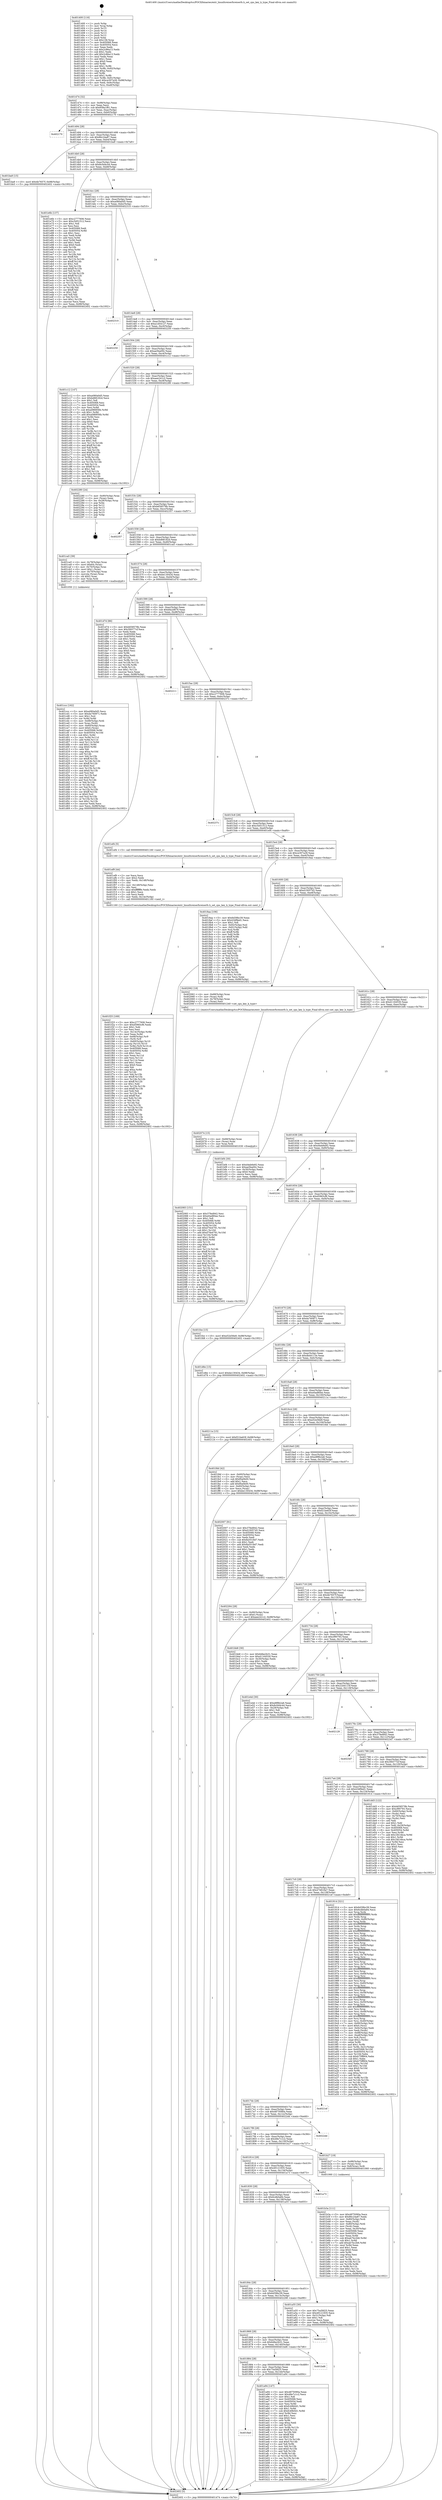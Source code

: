 digraph "0x401400" {
  label = "0x401400 (/mnt/c/Users/mathe/Desktop/tcc/POCII/binaries/extr_linuxfsreiserfsreiserfs.h_set_cpu_key_k_type_Final-ollvm.out::main(0))"
  labelloc = "t"
  node[shape=record]

  Entry [label="",width=0.3,height=0.3,shape=circle,fillcolor=black,style=filled]
  "0x401474" [label="{
     0x401474 [32]\l
     | [instrs]\l
     &nbsp;&nbsp;0x401474 \<+6\>: mov -0x98(%rbp),%eax\l
     &nbsp;&nbsp;0x40147a \<+2\>: mov %eax,%ecx\l
     &nbsp;&nbsp;0x40147c \<+6\>: sub $0x858a1f81,%ecx\l
     &nbsp;&nbsp;0x401482 \<+6\>: mov %eax,-0xac(%rbp)\l
     &nbsp;&nbsp;0x401488 \<+6\>: mov %ecx,-0xb0(%rbp)\l
     &nbsp;&nbsp;0x40148e \<+6\>: je 0000000000402170 \<main+0xd70\>\l
  }"]
  "0x402170" [label="{
     0x402170\l
  }", style=dashed]
  "0x401494" [label="{
     0x401494 [28]\l
     | [instrs]\l
     &nbsp;&nbsp;0x401494 \<+5\>: jmp 0000000000401499 \<main+0x99\>\l
     &nbsp;&nbsp;0x401499 \<+6\>: mov -0xac(%rbp),%eax\l
     &nbsp;&nbsp;0x40149f \<+5\>: sub $0x86c24a87,%eax\l
     &nbsp;&nbsp;0x4014a4 \<+6\>: mov %eax,-0xb4(%rbp)\l
     &nbsp;&nbsp;0x4014aa \<+6\>: je 0000000000401ba9 \<main+0x7a9\>\l
  }"]
  Exit [label="",width=0.3,height=0.3,shape=circle,fillcolor=black,style=filled,peripheries=2]
  "0x401ba9" [label="{
     0x401ba9 [15]\l
     | [instrs]\l
     &nbsp;&nbsp;0x401ba9 \<+10\>: movl $0x4b7657f,-0x98(%rbp)\l
     &nbsp;&nbsp;0x401bb3 \<+5\>: jmp 0000000000402402 \<main+0x1002\>\l
  }"]
  "0x4014b0" [label="{
     0x4014b0 [28]\l
     | [instrs]\l
     &nbsp;&nbsp;0x4014b0 \<+5\>: jmp 00000000004014b5 \<main+0xb5\>\l
     &nbsp;&nbsp;0x4014b5 \<+6\>: mov -0xac(%rbp),%eax\l
     &nbsp;&nbsp;0x4014bb \<+5\>: sub $0x8c0d4c44,%eax\l
     &nbsp;&nbsp;0x4014c0 \<+6\>: mov %eax,-0xb8(%rbp)\l
     &nbsp;&nbsp;0x4014c6 \<+6\>: je 0000000000401e6b \<main+0xa6b\>\l
  }"]
  "0x402083" [label="{
     0x402083 [151]\l
     | [instrs]\l
     &nbsp;&nbsp;0x402083 \<+5\>: mov $0x37fed942,%esi\l
     &nbsp;&nbsp;0x402088 \<+5\>: mov $0xe0ad80ee,%ecx\l
     &nbsp;&nbsp;0x40208d \<+2\>: mov $0x1,%dl\l
     &nbsp;&nbsp;0x40208f \<+8\>: mov 0x405068,%r8d\l
     &nbsp;&nbsp;0x402097 \<+8\>: mov 0x405054,%r9d\l
     &nbsp;&nbsp;0x40209f \<+3\>: mov %r8d,%r10d\l
     &nbsp;&nbsp;0x4020a2 \<+7\>: sub $0xd70e4791,%r10d\l
     &nbsp;&nbsp;0x4020a9 \<+4\>: sub $0x1,%r10d\l
     &nbsp;&nbsp;0x4020ad \<+7\>: add $0xd70e4791,%r10d\l
     &nbsp;&nbsp;0x4020b4 \<+4\>: imul %r10d,%r8d\l
     &nbsp;&nbsp;0x4020b8 \<+4\>: and $0x1,%r8d\l
     &nbsp;&nbsp;0x4020bc \<+4\>: cmp $0x0,%r8d\l
     &nbsp;&nbsp;0x4020c0 \<+4\>: sete %r11b\l
     &nbsp;&nbsp;0x4020c4 \<+4\>: cmp $0xa,%r9d\l
     &nbsp;&nbsp;0x4020c8 \<+3\>: setl %bl\l
     &nbsp;&nbsp;0x4020cb \<+3\>: mov %r11b,%r14b\l
     &nbsp;&nbsp;0x4020ce \<+4\>: xor $0xff,%r14b\l
     &nbsp;&nbsp;0x4020d2 \<+3\>: mov %bl,%r15b\l
     &nbsp;&nbsp;0x4020d5 \<+4\>: xor $0xff,%r15b\l
     &nbsp;&nbsp;0x4020d9 \<+3\>: xor $0x0,%dl\l
     &nbsp;&nbsp;0x4020dc \<+3\>: mov %r14b,%r12b\l
     &nbsp;&nbsp;0x4020df \<+4\>: and $0x0,%r12b\l
     &nbsp;&nbsp;0x4020e3 \<+3\>: and %dl,%r11b\l
     &nbsp;&nbsp;0x4020e6 \<+3\>: mov %r15b,%r13b\l
     &nbsp;&nbsp;0x4020e9 \<+4\>: and $0x0,%r13b\l
     &nbsp;&nbsp;0x4020ed \<+2\>: and %dl,%bl\l
     &nbsp;&nbsp;0x4020ef \<+3\>: or %r11b,%r12b\l
     &nbsp;&nbsp;0x4020f2 \<+3\>: or %bl,%r13b\l
     &nbsp;&nbsp;0x4020f5 \<+3\>: xor %r13b,%r12b\l
     &nbsp;&nbsp;0x4020f8 \<+3\>: or %r15b,%r14b\l
     &nbsp;&nbsp;0x4020fb \<+4\>: xor $0xff,%r14b\l
     &nbsp;&nbsp;0x4020ff \<+3\>: or $0x0,%dl\l
     &nbsp;&nbsp;0x402102 \<+3\>: and %dl,%r14b\l
     &nbsp;&nbsp;0x402105 \<+3\>: or %r14b,%r12b\l
     &nbsp;&nbsp;0x402108 \<+4\>: test $0x1,%r12b\l
     &nbsp;&nbsp;0x40210c \<+3\>: cmovne %ecx,%esi\l
     &nbsp;&nbsp;0x40210f \<+6\>: mov %esi,-0x98(%rbp)\l
     &nbsp;&nbsp;0x402115 \<+5\>: jmp 0000000000402402 \<main+0x1002\>\l
  }"]
  "0x401e6b" [label="{
     0x401e6b [137]\l
     | [instrs]\l
     &nbsp;&nbsp;0x401e6b \<+5\>: mov $0xc2777606,%eax\l
     &nbsp;&nbsp;0x401e70 \<+5\>: mov $0xc5d51512,%ecx\l
     &nbsp;&nbsp;0x401e75 \<+2\>: mov $0x1,%dl\l
     &nbsp;&nbsp;0x401e77 \<+2\>: xor %esi,%esi\l
     &nbsp;&nbsp;0x401e79 \<+7\>: mov 0x405068,%edi\l
     &nbsp;&nbsp;0x401e80 \<+8\>: mov 0x405054,%r8d\l
     &nbsp;&nbsp;0x401e88 \<+3\>: sub $0x1,%esi\l
     &nbsp;&nbsp;0x401e8b \<+3\>: mov %edi,%r9d\l
     &nbsp;&nbsp;0x401e8e \<+3\>: add %esi,%r9d\l
     &nbsp;&nbsp;0x401e91 \<+4\>: imul %r9d,%edi\l
     &nbsp;&nbsp;0x401e95 \<+3\>: and $0x1,%edi\l
     &nbsp;&nbsp;0x401e98 \<+3\>: cmp $0x0,%edi\l
     &nbsp;&nbsp;0x401e9b \<+4\>: sete %r10b\l
     &nbsp;&nbsp;0x401e9f \<+4\>: cmp $0xa,%r8d\l
     &nbsp;&nbsp;0x401ea3 \<+4\>: setl %r11b\l
     &nbsp;&nbsp;0x401ea7 \<+3\>: mov %r10b,%bl\l
     &nbsp;&nbsp;0x401eaa \<+3\>: xor $0xff,%bl\l
     &nbsp;&nbsp;0x401ead \<+3\>: mov %r11b,%r14b\l
     &nbsp;&nbsp;0x401eb0 \<+4\>: xor $0xff,%r14b\l
     &nbsp;&nbsp;0x401eb4 \<+3\>: xor $0x1,%dl\l
     &nbsp;&nbsp;0x401eb7 \<+3\>: mov %bl,%r15b\l
     &nbsp;&nbsp;0x401eba \<+4\>: and $0xff,%r15b\l
     &nbsp;&nbsp;0x401ebe \<+3\>: and %dl,%r10b\l
     &nbsp;&nbsp;0x401ec1 \<+3\>: mov %r14b,%r12b\l
     &nbsp;&nbsp;0x401ec4 \<+4\>: and $0xff,%r12b\l
     &nbsp;&nbsp;0x401ec8 \<+3\>: and %dl,%r11b\l
     &nbsp;&nbsp;0x401ecb \<+3\>: or %r10b,%r15b\l
     &nbsp;&nbsp;0x401ece \<+3\>: or %r11b,%r12b\l
     &nbsp;&nbsp;0x401ed1 \<+3\>: xor %r12b,%r15b\l
     &nbsp;&nbsp;0x401ed4 \<+3\>: or %r14b,%bl\l
     &nbsp;&nbsp;0x401ed7 \<+3\>: xor $0xff,%bl\l
     &nbsp;&nbsp;0x401eda \<+3\>: or $0x1,%dl\l
     &nbsp;&nbsp;0x401edd \<+2\>: and %dl,%bl\l
     &nbsp;&nbsp;0x401edf \<+3\>: or %bl,%r15b\l
     &nbsp;&nbsp;0x401ee2 \<+4\>: test $0x1,%r15b\l
     &nbsp;&nbsp;0x401ee6 \<+3\>: cmovne %ecx,%eax\l
     &nbsp;&nbsp;0x401ee9 \<+6\>: mov %eax,-0x98(%rbp)\l
     &nbsp;&nbsp;0x401eef \<+5\>: jmp 0000000000402402 \<main+0x1002\>\l
  }"]
  "0x4014cc" [label="{
     0x4014cc [28]\l
     | [instrs]\l
     &nbsp;&nbsp;0x4014cc \<+5\>: jmp 00000000004014d1 \<main+0xd1\>\l
     &nbsp;&nbsp;0x4014d1 \<+6\>: mov -0xac(%rbp),%eax\l
     &nbsp;&nbsp;0x4014d7 \<+5\>: sub $0xa080a0d5,%eax\l
     &nbsp;&nbsp;0x4014dc \<+6\>: mov %eax,-0xbc(%rbp)\l
     &nbsp;&nbsp;0x4014e2 \<+6\>: je 0000000000402310 \<main+0xf10\>\l
  }"]
  "0x402074" [label="{
     0x402074 [15]\l
     | [instrs]\l
     &nbsp;&nbsp;0x402074 \<+4\>: mov -0x68(%rbp),%rax\l
     &nbsp;&nbsp;0x402078 \<+3\>: mov (%rax),%rax\l
     &nbsp;&nbsp;0x40207b \<+3\>: mov %rax,%rdi\l
     &nbsp;&nbsp;0x40207e \<+5\>: call 0000000000401030 \<free@plt\>\l
     | [calls]\l
     &nbsp;&nbsp;0x401030 \{1\} (unknown)\l
  }"]
  "0x402310" [label="{
     0x402310\l
  }", style=dashed]
  "0x4014e8" [label="{
     0x4014e8 [28]\l
     | [instrs]\l
     &nbsp;&nbsp;0x4014e8 \<+5\>: jmp 00000000004014ed \<main+0xed\>\l
     &nbsp;&nbsp;0x4014ed \<+6\>: mov -0xac(%rbp),%eax\l
     &nbsp;&nbsp;0x4014f3 \<+5\>: sub $0xa1d54127,%eax\l
     &nbsp;&nbsp;0x4014f8 \<+6\>: mov %eax,-0xc0(%rbp)\l
     &nbsp;&nbsp;0x4014fe \<+6\>: je 0000000000402250 \<main+0xe50\>\l
  }"]
  "0x401f25" [label="{
     0x401f25 [169]\l
     | [instrs]\l
     &nbsp;&nbsp;0x401f25 \<+5\>: mov $0xc2777606,%ecx\l
     &nbsp;&nbsp;0x401f2a \<+5\>: mov $0xd5965cf6,%edx\l
     &nbsp;&nbsp;0x401f2f \<+3\>: mov $0x1,%dil\l
     &nbsp;&nbsp;0x401f32 \<+2\>: xor %esi,%esi\l
     &nbsp;&nbsp;0x401f34 \<+7\>: mov -0x14c(%rbp),%r8d\l
     &nbsp;&nbsp;0x401f3b \<+4\>: imul %eax,%r8d\l
     &nbsp;&nbsp;0x401f3f \<+4\>: mov -0x68(%rbp),%r9\l
     &nbsp;&nbsp;0x401f43 \<+3\>: mov (%r9),%r9\l
     &nbsp;&nbsp;0x401f46 \<+4\>: mov -0x60(%rbp),%r10\l
     &nbsp;&nbsp;0x401f4a \<+3\>: movslq (%r10),%r10\l
     &nbsp;&nbsp;0x401f4d \<+4\>: mov %r8d,(%r9,%r10,4)\l
     &nbsp;&nbsp;0x401f51 \<+7\>: mov 0x405068,%eax\l
     &nbsp;&nbsp;0x401f58 \<+8\>: mov 0x405054,%r8d\l
     &nbsp;&nbsp;0x401f60 \<+3\>: sub $0x1,%esi\l
     &nbsp;&nbsp;0x401f63 \<+3\>: mov %eax,%r11d\l
     &nbsp;&nbsp;0x401f66 \<+3\>: add %esi,%r11d\l
     &nbsp;&nbsp;0x401f69 \<+4\>: imul %r11d,%eax\l
     &nbsp;&nbsp;0x401f6d \<+3\>: and $0x1,%eax\l
     &nbsp;&nbsp;0x401f70 \<+3\>: cmp $0x0,%eax\l
     &nbsp;&nbsp;0x401f73 \<+3\>: sete %bl\l
     &nbsp;&nbsp;0x401f76 \<+4\>: cmp $0xa,%r8d\l
     &nbsp;&nbsp;0x401f7a \<+4\>: setl %r14b\l
     &nbsp;&nbsp;0x401f7e \<+3\>: mov %bl,%r15b\l
     &nbsp;&nbsp;0x401f81 \<+4\>: xor $0xff,%r15b\l
     &nbsp;&nbsp;0x401f85 \<+3\>: mov %r14b,%r12b\l
     &nbsp;&nbsp;0x401f88 \<+4\>: xor $0xff,%r12b\l
     &nbsp;&nbsp;0x401f8c \<+4\>: xor $0x1,%dil\l
     &nbsp;&nbsp;0x401f90 \<+3\>: mov %r15b,%r13b\l
     &nbsp;&nbsp;0x401f93 \<+4\>: and $0xff,%r13b\l
     &nbsp;&nbsp;0x401f97 \<+3\>: and %dil,%bl\l
     &nbsp;&nbsp;0x401f9a \<+3\>: mov %r12b,%al\l
     &nbsp;&nbsp;0x401f9d \<+2\>: and $0xff,%al\l
     &nbsp;&nbsp;0x401f9f \<+3\>: and %dil,%r14b\l
     &nbsp;&nbsp;0x401fa2 \<+3\>: or %bl,%r13b\l
     &nbsp;&nbsp;0x401fa5 \<+3\>: or %r14b,%al\l
     &nbsp;&nbsp;0x401fa8 \<+3\>: xor %al,%r13b\l
     &nbsp;&nbsp;0x401fab \<+3\>: or %r12b,%r15b\l
     &nbsp;&nbsp;0x401fae \<+4\>: xor $0xff,%r15b\l
     &nbsp;&nbsp;0x401fb2 \<+4\>: or $0x1,%dil\l
     &nbsp;&nbsp;0x401fb6 \<+3\>: and %dil,%r15b\l
     &nbsp;&nbsp;0x401fb9 \<+3\>: or %r15b,%r13b\l
     &nbsp;&nbsp;0x401fbc \<+4\>: test $0x1,%r13b\l
     &nbsp;&nbsp;0x401fc0 \<+3\>: cmovne %edx,%ecx\l
     &nbsp;&nbsp;0x401fc3 \<+6\>: mov %ecx,-0x98(%rbp)\l
     &nbsp;&nbsp;0x401fc9 \<+5\>: jmp 0000000000402402 \<main+0x1002\>\l
  }"]
  "0x402250" [label="{
     0x402250\l
  }", style=dashed]
  "0x401504" [label="{
     0x401504 [28]\l
     | [instrs]\l
     &nbsp;&nbsp;0x401504 \<+5\>: jmp 0000000000401509 \<main+0x109\>\l
     &nbsp;&nbsp;0x401509 \<+6\>: mov -0xac(%rbp),%eax\l
     &nbsp;&nbsp;0x40150f \<+5\>: sub $0xae5ba00c,%eax\l
     &nbsp;&nbsp;0x401514 \<+6\>: mov %eax,-0xc4(%rbp)\l
     &nbsp;&nbsp;0x40151a \<+6\>: je 0000000000401c12 \<main+0x812\>\l
  }"]
  "0x401ef9" [label="{
     0x401ef9 [44]\l
     | [instrs]\l
     &nbsp;&nbsp;0x401ef9 \<+2\>: xor %ecx,%ecx\l
     &nbsp;&nbsp;0x401efb \<+5\>: mov $0x2,%edx\l
     &nbsp;&nbsp;0x401f00 \<+6\>: mov %edx,-0x148(%rbp)\l
     &nbsp;&nbsp;0x401f06 \<+1\>: cltd\l
     &nbsp;&nbsp;0x401f07 \<+6\>: mov -0x148(%rbp),%esi\l
     &nbsp;&nbsp;0x401f0d \<+2\>: idiv %esi\l
     &nbsp;&nbsp;0x401f0f \<+6\>: imul $0xfffffffe,%edx,%edx\l
     &nbsp;&nbsp;0x401f15 \<+3\>: sub $0x1,%ecx\l
     &nbsp;&nbsp;0x401f18 \<+2\>: sub %ecx,%edx\l
     &nbsp;&nbsp;0x401f1a \<+6\>: mov %edx,-0x14c(%rbp)\l
     &nbsp;&nbsp;0x401f20 \<+5\>: call 0000000000401160 \<next_i\>\l
     | [calls]\l
     &nbsp;&nbsp;0x401160 \{1\} (/mnt/c/Users/mathe/Desktop/tcc/POCII/binaries/extr_linuxfsreiserfsreiserfs.h_set_cpu_key_k_type_Final-ollvm.out::next_i)\l
  }"]
  "0x401c12" [label="{
     0x401c12 [147]\l
     | [instrs]\l
     &nbsp;&nbsp;0x401c12 \<+5\>: mov $0xa080a0d5,%eax\l
     &nbsp;&nbsp;0x401c17 \<+5\>: mov $0xbd68182d,%ecx\l
     &nbsp;&nbsp;0x401c1c \<+2\>: mov $0x1,%dl\l
     &nbsp;&nbsp;0x401c1e \<+7\>: mov 0x405068,%esi\l
     &nbsp;&nbsp;0x401c25 \<+7\>: mov 0x405054,%edi\l
     &nbsp;&nbsp;0x401c2c \<+3\>: mov %esi,%r8d\l
     &nbsp;&nbsp;0x401c2f \<+7\>: sub $0xa086856b,%r8d\l
     &nbsp;&nbsp;0x401c36 \<+4\>: sub $0x1,%r8d\l
     &nbsp;&nbsp;0x401c3a \<+7\>: add $0xa086856b,%r8d\l
     &nbsp;&nbsp;0x401c41 \<+4\>: imul %r8d,%esi\l
     &nbsp;&nbsp;0x401c45 \<+3\>: and $0x1,%esi\l
     &nbsp;&nbsp;0x401c48 \<+3\>: cmp $0x0,%esi\l
     &nbsp;&nbsp;0x401c4b \<+4\>: sete %r9b\l
     &nbsp;&nbsp;0x401c4f \<+3\>: cmp $0xa,%edi\l
     &nbsp;&nbsp;0x401c52 \<+4\>: setl %r10b\l
     &nbsp;&nbsp;0x401c56 \<+3\>: mov %r9b,%r11b\l
     &nbsp;&nbsp;0x401c59 \<+4\>: xor $0xff,%r11b\l
     &nbsp;&nbsp;0x401c5d \<+3\>: mov %r10b,%bl\l
     &nbsp;&nbsp;0x401c60 \<+3\>: xor $0xff,%bl\l
     &nbsp;&nbsp;0x401c63 \<+3\>: xor $0x1,%dl\l
     &nbsp;&nbsp;0x401c66 \<+3\>: mov %r11b,%r14b\l
     &nbsp;&nbsp;0x401c69 \<+4\>: and $0xff,%r14b\l
     &nbsp;&nbsp;0x401c6d \<+3\>: and %dl,%r9b\l
     &nbsp;&nbsp;0x401c70 \<+3\>: mov %bl,%r15b\l
     &nbsp;&nbsp;0x401c73 \<+4\>: and $0xff,%r15b\l
     &nbsp;&nbsp;0x401c77 \<+3\>: and %dl,%r10b\l
     &nbsp;&nbsp;0x401c7a \<+3\>: or %r9b,%r14b\l
     &nbsp;&nbsp;0x401c7d \<+3\>: or %r10b,%r15b\l
     &nbsp;&nbsp;0x401c80 \<+3\>: xor %r15b,%r14b\l
     &nbsp;&nbsp;0x401c83 \<+3\>: or %bl,%r11b\l
     &nbsp;&nbsp;0x401c86 \<+4\>: xor $0xff,%r11b\l
     &nbsp;&nbsp;0x401c8a \<+3\>: or $0x1,%dl\l
     &nbsp;&nbsp;0x401c8d \<+3\>: and %dl,%r11b\l
     &nbsp;&nbsp;0x401c90 \<+3\>: or %r11b,%r14b\l
     &nbsp;&nbsp;0x401c93 \<+4\>: test $0x1,%r14b\l
     &nbsp;&nbsp;0x401c97 \<+3\>: cmovne %ecx,%eax\l
     &nbsp;&nbsp;0x401c9a \<+6\>: mov %eax,-0x98(%rbp)\l
     &nbsp;&nbsp;0x401ca0 \<+5\>: jmp 0000000000402402 \<main+0x1002\>\l
  }"]
  "0x401520" [label="{
     0x401520 [28]\l
     | [instrs]\l
     &nbsp;&nbsp;0x401520 \<+5\>: jmp 0000000000401525 \<main+0x125\>\l
     &nbsp;&nbsp;0x401525 \<+6\>: mov -0xac(%rbp),%eax\l
     &nbsp;&nbsp;0x40152b \<+5\>: sub $0xaee241c2,%eax\l
     &nbsp;&nbsp;0x401530 \<+6\>: mov %eax,-0xc8(%rbp)\l
     &nbsp;&nbsp;0x401536 \<+6\>: je 0000000000402280 \<main+0xe80\>\l
  }"]
  "0x401ccc" [label="{
     0x401ccc [162]\l
     | [instrs]\l
     &nbsp;&nbsp;0x401ccc \<+5\>: mov $0xa080a0d5,%ecx\l
     &nbsp;&nbsp;0x401cd1 \<+5\>: mov $0xda760971,%edx\l
     &nbsp;&nbsp;0x401cd6 \<+3\>: mov $0x1,%sil\l
     &nbsp;&nbsp;0x401cd9 \<+3\>: xor %r8d,%r8d\l
     &nbsp;&nbsp;0x401cdc \<+4\>: mov -0x68(%rbp),%rdi\l
     &nbsp;&nbsp;0x401ce0 \<+3\>: mov %rax,(%rdi)\l
     &nbsp;&nbsp;0x401ce3 \<+4\>: mov -0x60(%rbp),%rax\l
     &nbsp;&nbsp;0x401ce7 \<+6\>: movl $0x0,(%rax)\l
     &nbsp;&nbsp;0x401ced \<+8\>: mov 0x405068,%r9d\l
     &nbsp;&nbsp;0x401cf5 \<+8\>: mov 0x405054,%r10d\l
     &nbsp;&nbsp;0x401cfd \<+4\>: sub $0x1,%r8d\l
     &nbsp;&nbsp;0x401d01 \<+3\>: mov %r9d,%r11d\l
     &nbsp;&nbsp;0x401d04 \<+3\>: add %r8d,%r11d\l
     &nbsp;&nbsp;0x401d07 \<+4\>: imul %r11d,%r9d\l
     &nbsp;&nbsp;0x401d0b \<+4\>: and $0x1,%r9d\l
     &nbsp;&nbsp;0x401d0f \<+4\>: cmp $0x0,%r9d\l
     &nbsp;&nbsp;0x401d13 \<+3\>: sete %bl\l
     &nbsp;&nbsp;0x401d16 \<+4\>: cmp $0xa,%r10d\l
     &nbsp;&nbsp;0x401d1a \<+4\>: setl %r14b\l
     &nbsp;&nbsp;0x401d1e \<+3\>: mov %bl,%r15b\l
     &nbsp;&nbsp;0x401d21 \<+4\>: xor $0xff,%r15b\l
     &nbsp;&nbsp;0x401d25 \<+3\>: mov %r14b,%r12b\l
     &nbsp;&nbsp;0x401d28 \<+4\>: xor $0xff,%r12b\l
     &nbsp;&nbsp;0x401d2c \<+4\>: xor $0x0,%sil\l
     &nbsp;&nbsp;0x401d30 \<+3\>: mov %r15b,%r13b\l
     &nbsp;&nbsp;0x401d33 \<+4\>: and $0x0,%r13b\l
     &nbsp;&nbsp;0x401d37 \<+3\>: and %sil,%bl\l
     &nbsp;&nbsp;0x401d3a \<+3\>: mov %r12b,%al\l
     &nbsp;&nbsp;0x401d3d \<+2\>: and $0x0,%al\l
     &nbsp;&nbsp;0x401d3f \<+3\>: and %sil,%r14b\l
     &nbsp;&nbsp;0x401d42 \<+3\>: or %bl,%r13b\l
     &nbsp;&nbsp;0x401d45 \<+3\>: or %r14b,%al\l
     &nbsp;&nbsp;0x401d48 \<+3\>: xor %al,%r13b\l
     &nbsp;&nbsp;0x401d4b \<+3\>: or %r12b,%r15b\l
     &nbsp;&nbsp;0x401d4e \<+4\>: xor $0xff,%r15b\l
     &nbsp;&nbsp;0x401d52 \<+4\>: or $0x0,%sil\l
     &nbsp;&nbsp;0x401d56 \<+3\>: and %sil,%r15b\l
     &nbsp;&nbsp;0x401d59 \<+3\>: or %r15b,%r13b\l
     &nbsp;&nbsp;0x401d5c \<+4\>: test $0x1,%r13b\l
     &nbsp;&nbsp;0x401d60 \<+3\>: cmovne %edx,%ecx\l
     &nbsp;&nbsp;0x401d63 \<+6\>: mov %ecx,-0x98(%rbp)\l
     &nbsp;&nbsp;0x401d69 \<+5\>: jmp 0000000000402402 \<main+0x1002\>\l
  }"]
  "0x402280" [label="{
     0x402280 [24]\l
     | [instrs]\l
     &nbsp;&nbsp;0x402280 \<+7\>: mov -0x90(%rbp),%rax\l
     &nbsp;&nbsp;0x402287 \<+2\>: mov (%rax),%eax\l
     &nbsp;&nbsp;0x402289 \<+4\>: lea -0x28(%rbp),%rsp\l
     &nbsp;&nbsp;0x40228d \<+1\>: pop %rbx\l
     &nbsp;&nbsp;0x40228e \<+2\>: pop %r12\l
     &nbsp;&nbsp;0x402290 \<+2\>: pop %r13\l
     &nbsp;&nbsp;0x402292 \<+2\>: pop %r14\l
     &nbsp;&nbsp;0x402294 \<+2\>: pop %r15\l
     &nbsp;&nbsp;0x402296 \<+1\>: pop %rbp\l
     &nbsp;&nbsp;0x402297 \<+1\>: ret\l
  }"]
  "0x40153c" [label="{
     0x40153c [28]\l
     | [instrs]\l
     &nbsp;&nbsp;0x40153c \<+5\>: jmp 0000000000401541 \<main+0x141\>\l
     &nbsp;&nbsp;0x401541 \<+6\>: mov -0xac(%rbp),%eax\l
     &nbsp;&nbsp;0x401547 \<+5\>: sub $0xb658578b,%eax\l
     &nbsp;&nbsp;0x40154c \<+6\>: mov %eax,-0xcc(%rbp)\l
     &nbsp;&nbsp;0x401552 \<+6\>: je 0000000000402357 \<main+0xf57\>\l
  }"]
  "0x401b3a" [label="{
     0x401b3a [111]\l
     | [instrs]\l
     &nbsp;&nbsp;0x401b3a \<+5\>: mov $0x4875090a,%ecx\l
     &nbsp;&nbsp;0x401b3f \<+5\>: mov $0x86c24a87,%edx\l
     &nbsp;&nbsp;0x401b44 \<+4\>: mov -0x80(%rbp),%rdi\l
     &nbsp;&nbsp;0x401b48 \<+2\>: mov %eax,(%rdi)\l
     &nbsp;&nbsp;0x401b4a \<+4\>: mov -0x80(%rbp),%rdi\l
     &nbsp;&nbsp;0x401b4e \<+2\>: mov (%rdi),%eax\l
     &nbsp;&nbsp;0x401b50 \<+3\>: mov %eax,-0x30(%rbp)\l
     &nbsp;&nbsp;0x401b53 \<+7\>: mov 0x405068,%eax\l
     &nbsp;&nbsp;0x401b5a \<+7\>: mov 0x405054,%esi\l
     &nbsp;&nbsp;0x401b61 \<+3\>: mov %eax,%r8d\l
     &nbsp;&nbsp;0x401b64 \<+7\>: sub $0xab7bc2b6,%r8d\l
     &nbsp;&nbsp;0x401b6b \<+4\>: sub $0x1,%r8d\l
     &nbsp;&nbsp;0x401b6f \<+7\>: add $0xab7bc2b6,%r8d\l
     &nbsp;&nbsp;0x401b76 \<+4\>: imul %r8d,%eax\l
     &nbsp;&nbsp;0x401b7a \<+3\>: and $0x1,%eax\l
     &nbsp;&nbsp;0x401b7d \<+3\>: cmp $0x0,%eax\l
     &nbsp;&nbsp;0x401b80 \<+4\>: sete %r9b\l
     &nbsp;&nbsp;0x401b84 \<+3\>: cmp $0xa,%esi\l
     &nbsp;&nbsp;0x401b87 \<+4\>: setl %r10b\l
     &nbsp;&nbsp;0x401b8b \<+3\>: mov %r9b,%r11b\l
     &nbsp;&nbsp;0x401b8e \<+3\>: and %r10b,%r11b\l
     &nbsp;&nbsp;0x401b91 \<+3\>: xor %r10b,%r9b\l
     &nbsp;&nbsp;0x401b94 \<+3\>: or %r9b,%r11b\l
     &nbsp;&nbsp;0x401b97 \<+4\>: test $0x1,%r11b\l
     &nbsp;&nbsp;0x401b9b \<+3\>: cmovne %edx,%ecx\l
     &nbsp;&nbsp;0x401b9e \<+6\>: mov %ecx,-0x98(%rbp)\l
     &nbsp;&nbsp;0x401ba4 \<+5\>: jmp 0000000000402402 \<main+0x1002\>\l
  }"]
  "0x402357" [label="{
     0x402357\l
  }", style=dashed]
  "0x401558" [label="{
     0x401558 [28]\l
     | [instrs]\l
     &nbsp;&nbsp;0x401558 \<+5\>: jmp 000000000040155d \<main+0x15d\>\l
     &nbsp;&nbsp;0x40155d \<+6\>: mov -0xac(%rbp),%eax\l
     &nbsp;&nbsp;0x401563 \<+5\>: sub $0xbd68182d,%eax\l
     &nbsp;&nbsp;0x401568 \<+6\>: mov %eax,-0xd0(%rbp)\l
     &nbsp;&nbsp;0x40156e \<+6\>: je 0000000000401ca5 \<main+0x8a5\>\l
  }"]
  "0x4018a0" [label="{
     0x4018a0\l
  }", style=dashed]
  "0x401ca5" [label="{
     0x401ca5 [39]\l
     | [instrs]\l
     &nbsp;&nbsp;0x401ca5 \<+4\>: mov -0x78(%rbp),%rax\l
     &nbsp;&nbsp;0x401ca9 \<+6\>: movl $0x64,(%rax)\l
     &nbsp;&nbsp;0x401caf \<+4\>: mov -0x70(%rbp),%rax\l
     &nbsp;&nbsp;0x401cb3 \<+6\>: movl $0x1,(%rax)\l
     &nbsp;&nbsp;0x401cb9 \<+4\>: mov -0x70(%rbp),%rax\l
     &nbsp;&nbsp;0x401cbd \<+3\>: movslq (%rax),%rax\l
     &nbsp;&nbsp;0x401cc0 \<+4\>: shl $0x2,%rax\l
     &nbsp;&nbsp;0x401cc4 \<+3\>: mov %rax,%rdi\l
     &nbsp;&nbsp;0x401cc7 \<+5\>: call 0000000000401050 \<malloc@plt\>\l
     | [calls]\l
     &nbsp;&nbsp;0x401050 \{1\} (unknown)\l
  }"]
  "0x401574" [label="{
     0x401574 [28]\l
     | [instrs]\l
     &nbsp;&nbsp;0x401574 \<+5\>: jmp 0000000000401579 \<main+0x179\>\l
     &nbsp;&nbsp;0x401579 \<+6\>: mov -0xac(%rbp),%eax\l
     &nbsp;&nbsp;0x40157f \<+5\>: sub $0xbe130434,%eax\l
     &nbsp;&nbsp;0x401584 \<+6\>: mov %eax,-0xd4(%rbp)\l
     &nbsp;&nbsp;0x40158a \<+6\>: je 0000000000401d7d \<main+0x97d\>\l
  }"]
  "0x401a94" [label="{
     0x401a94 [147]\l
     | [instrs]\l
     &nbsp;&nbsp;0x401a94 \<+5\>: mov $0x4875090a,%eax\l
     &nbsp;&nbsp;0x401a99 \<+5\>: mov $0x48e7c1c2,%ecx\l
     &nbsp;&nbsp;0x401a9e \<+2\>: mov $0x1,%dl\l
     &nbsp;&nbsp;0x401aa0 \<+7\>: mov 0x405068,%esi\l
     &nbsp;&nbsp;0x401aa7 \<+7\>: mov 0x405054,%edi\l
     &nbsp;&nbsp;0x401aae \<+3\>: mov %esi,%r8d\l
     &nbsp;&nbsp;0x401ab1 \<+7\>: add $0xfc49b0d1,%r8d\l
     &nbsp;&nbsp;0x401ab8 \<+4\>: sub $0x1,%r8d\l
     &nbsp;&nbsp;0x401abc \<+7\>: sub $0xfc49b0d1,%r8d\l
     &nbsp;&nbsp;0x401ac3 \<+4\>: imul %r8d,%esi\l
     &nbsp;&nbsp;0x401ac7 \<+3\>: and $0x1,%esi\l
     &nbsp;&nbsp;0x401aca \<+3\>: cmp $0x0,%esi\l
     &nbsp;&nbsp;0x401acd \<+4\>: sete %r9b\l
     &nbsp;&nbsp;0x401ad1 \<+3\>: cmp $0xa,%edi\l
     &nbsp;&nbsp;0x401ad4 \<+4\>: setl %r10b\l
     &nbsp;&nbsp;0x401ad8 \<+3\>: mov %r9b,%r11b\l
     &nbsp;&nbsp;0x401adb \<+4\>: xor $0xff,%r11b\l
     &nbsp;&nbsp;0x401adf \<+3\>: mov %r10b,%bl\l
     &nbsp;&nbsp;0x401ae2 \<+3\>: xor $0xff,%bl\l
     &nbsp;&nbsp;0x401ae5 \<+3\>: xor $0x0,%dl\l
     &nbsp;&nbsp;0x401ae8 \<+3\>: mov %r11b,%r14b\l
     &nbsp;&nbsp;0x401aeb \<+4\>: and $0x0,%r14b\l
     &nbsp;&nbsp;0x401aef \<+3\>: and %dl,%r9b\l
     &nbsp;&nbsp;0x401af2 \<+3\>: mov %bl,%r15b\l
     &nbsp;&nbsp;0x401af5 \<+4\>: and $0x0,%r15b\l
     &nbsp;&nbsp;0x401af9 \<+3\>: and %dl,%r10b\l
     &nbsp;&nbsp;0x401afc \<+3\>: or %r9b,%r14b\l
     &nbsp;&nbsp;0x401aff \<+3\>: or %r10b,%r15b\l
     &nbsp;&nbsp;0x401b02 \<+3\>: xor %r15b,%r14b\l
     &nbsp;&nbsp;0x401b05 \<+3\>: or %bl,%r11b\l
     &nbsp;&nbsp;0x401b08 \<+4\>: xor $0xff,%r11b\l
     &nbsp;&nbsp;0x401b0c \<+3\>: or $0x0,%dl\l
     &nbsp;&nbsp;0x401b0f \<+3\>: and %dl,%r11b\l
     &nbsp;&nbsp;0x401b12 \<+3\>: or %r11b,%r14b\l
     &nbsp;&nbsp;0x401b15 \<+4\>: test $0x1,%r14b\l
     &nbsp;&nbsp;0x401b19 \<+3\>: cmovne %ecx,%eax\l
     &nbsp;&nbsp;0x401b1c \<+6\>: mov %eax,-0x98(%rbp)\l
     &nbsp;&nbsp;0x401b22 \<+5\>: jmp 0000000000402402 \<main+0x1002\>\l
  }"]
  "0x401d7d" [label="{
     0x401d7d [86]\l
     | [instrs]\l
     &nbsp;&nbsp;0x401d7d \<+5\>: mov $0xb658578b,%eax\l
     &nbsp;&nbsp;0x401d82 \<+5\>: mov $0x3f4577cf,%ecx\l
     &nbsp;&nbsp;0x401d87 \<+2\>: xor %edx,%edx\l
     &nbsp;&nbsp;0x401d89 \<+7\>: mov 0x405068,%esi\l
     &nbsp;&nbsp;0x401d90 \<+7\>: mov 0x405054,%edi\l
     &nbsp;&nbsp;0x401d97 \<+3\>: sub $0x1,%edx\l
     &nbsp;&nbsp;0x401d9a \<+3\>: mov %esi,%r8d\l
     &nbsp;&nbsp;0x401d9d \<+3\>: add %edx,%r8d\l
     &nbsp;&nbsp;0x401da0 \<+4\>: imul %r8d,%esi\l
     &nbsp;&nbsp;0x401da4 \<+3\>: and $0x1,%esi\l
     &nbsp;&nbsp;0x401da7 \<+3\>: cmp $0x0,%esi\l
     &nbsp;&nbsp;0x401daa \<+4\>: sete %r9b\l
     &nbsp;&nbsp;0x401dae \<+3\>: cmp $0xa,%edi\l
     &nbsp;&nbsp;0x401db1 \<+4\>: setl %r10b\l
     &nbsp;&nbsp;0x401db5 \<+3\>: mov %r9b,%r11b\l
     &nbsp;&nbsp;0x401db8 \<+3\>: and %r10b,%r11b\l
     &nbsp;&nbsp;0x401dbb \<+3\>: xor %r10b,%r9b\l
     &nbsp;&nbsp;0x401dbe \<+3\>: or %r9b,%r11b\l
     &nbsp;&nbsp;0x401dc1 \<+4\>: test $0x1,%r11b\l
     &nbsp;&nbsp;0x401dc5 \<+3\>: cmovne %ecx,%eax\l
     &nbsp;&nbsp;0x401dc8 \<+6\>: mov %eax,-0x98(%rbp)\l
     &nbsp;&nbsp;0x401dce \<+5\>: jmp 0000000000402402 \<main+0x1002\>\l
  }"]
  "0x401590" [label="{
     0x401590 [28]\l
     | [instrs]\l
     &nbsp;&nbsp;0x401590 \<+5\>: jmp 0000000000401595 \<main+0x195\>\l
     &nbsp;&nbsp;0x401595 \<+6\>: mov -0xac(%rbp),%eax\l
     &nbsp;&nbsp;0x40159b \<+5\>: sub $0xbfa2d879,%eax\l
     &nbsp;&nbsp;0x4015a0 \<+6\>: mov %eax,-0xd8(%rbp)\l
     &nbsp;&nbsp;0x4015a6 \<+6\>: je 0000000000402211 \<main+0xe11\>\l
  }"]
  "0x401884" [label="{
     0x401884 [28]\l
     | [instrs]\l
     &nbsp;&nbsp;0x401884 \<+5\>: jmp 0000000000401889 \<main+0x489\>\l
     &nbsp;&nbsp;0x401889 \<+6\>: mov -0xac(%rbp),%eax\l
     &nbsp;&nbsp;0x40188f \<+5\>: sub $0x75a5fd25,%eax\l
     &nbsp;&nbsp;0x401894 \<+6\>: mov %eax,-0x144(%rbp)\l
     &nbsp;&nbsp;0x40189a \<+6\>: je 0000000000401a94 \<main+0x694\>\l
  }"]
  "0x402211" [label="{
     0x402211\l
  }", style=dashed]
  "0x4015ac" [label="{
     0x4015ac [28]\l
     | [instrs]\l
     &nbsp;&nbsp;0x4015ac \<+5\>: jmp 00000000004015b1 \<main+0x1b1\>\l
     &nbsp;&nbsp;0x4015b1 \<+6\>: mov -0xac(%rbp),%eax\l
     &nbsp;&nbsp;0x4015b7 \<+5\>: sub $0xc2777606,%eax\l
     &nbsp;&nbsp;0x4015bc \<+6\>: mov %eax,-0xdc(%rbp)\l
     &nbsp;&nbsp;0x4015c2 \<+6\>: je 000000000040237c \<main+0xf7c\>\l
  }"]
  "0x401bd6" [label="{
     0x401bd6\l
  }", style=dashed]
  "0x40237c" [label="{
     0x40237c\l
  }", style=dashed]
  "0x4015c8" [label="{
     0x4015c8 [28]\l
     | [instrs]\l
     &nbsp;&nbsp;0x4015c8 \<+5\>: jmp 00000000004015cd \<main+0x1cd\>\l
     &nbsp;&nbsp;0x4015cd \<+6\>: mov -0xac(%rbp),%eax\l
     &nbsp;&nbsp;0x4015d3 \<+5\>: sub $0xc5d51512,%eax\l
     &nbsp;&nbsp;0x4015d8 \<+6\>: mov %eax,-0xe0(%rbp)\l
     &nbsp;&nbsp;0x4015de \<+6\>: je 0000000000401ef4 \<main+0xaf4\>\l
  }"]
  "0x401868" [label="{
     0x401868 [28]\l
     | [instrs]\l
     &nbsp;&nbsp;0x401868 \<+5\>: jmp 000000000040186d \<main+0x46d\>\l
     &nbsp;&nbsp;0x40186d \<+6\>: mov -0xac(%rbp),%eax\l
     &nbsp;&nbsp;0x401873 \<+5\>: sub $0x6dbe2b31,%eax\l
     &nbsp;&nbsp;0x401878 \<+6\>: mov %eax,-0x140(%rbp)\l
     &nbsp;&nbsp;0x40187e \<+6\>: je 0000000000401bd6 \<main+0x7d6\>\l
  }"]
  "0x401ef4" [label="{
     0x401ef4 [5]\l
     | [instrs]\l
     &nbsp;&nbsp;0x401ef4 \<+5\>: call 0000000000401160 \<next_i\>\l
     | [calls]\l
     &nbsp;&nbsp;0x401160 \{1\} (/mnt/c/Users/mathe/Desktop/tcc/POCII/binaries/extr_linuxfsreiserfsreiserfs.h_set_cpu_key_k_type_Final-ollvm.out::next_i)\l
  }"]
  "0x4015e4" [label="{
     0x4015e4 [28]\l
     | [instrs]\l
     &nbsp;&nbsp;0x4015e4 \<+5\>: jmp 00000000004015e9 \<main+0x1e9\>\l
     &nbsp;&nbsp;0x4015e9 \<+6\>: mov -0xac(%rbp),%eax\l
     &nbsp;&nbsp;0x4015ef \<+5\>: sub $0xce307a28,%eax\l
     &nbsp;&nbsp;0x4015f4 \<+6\>: mov %eax,-0xe4(%rbp)\l
     &nbsp;&nbsp;0x4015fa \<+6\>: je 00000000004018aa \<main+0x4aa\>\l
  }"]
  "0x402298" [label="{
     0x402298\l
  }", style=dashed]
  "0x4018aa" [label="{
     0x4018aa [106]\l
     | [instrs]\l
     &nbsp;&nbsp;0x4018aa \<+5\>: mov $0x6d39bc39,%eax\l
     &nbsp;&nbsp;0x4018af \<+5\>: mov $0x434f9ed1,%ecx\l
     &nbsp;&nbsp;0x4018b4 \<+2\>: mov $0x1,%dl\l
     &nbsp;&nbsp;0x4018b6 \<+7\>: mov -0x92(%rbp),%sil\l
     &nbsp;&nbsp;0x4018bd \<+7\>: mov -0x91(%rbp),%dil\l
     &nbsp;&nbsp;0x4018c4 \<+3\>: mov %sil,%r8b\l
     &nbsp;&nbsp;0x4018c7 \<+4\>: xor $0xff,%r8b\l
     &nbsp;&nbsp;0x4018cb \<+3\>: mov %dil,%r9b\l
     &nbsp;&nbsp;0x4018ce \<+4\>: xor $0xff,%r9b\l
     &nbsp;&nbsp;0x4018d2 \<+3\>: xor $0x0,%dl\l
     &nbsp;&nbsp;0x4018d5 \<+3\>: mov %r8b,%r10b\l
     &nbsp;&nbsp;0x4018d8 \<+4\>: and $0x0,%r10b\l
     &nbsp;&nbsp;0x4018dc \<+3\>: and %dl,%sil\l
     &nbsp;&nbsp;0x4018df \<+3\>: mov %r9b,%r11b\l
     &nbsp;&nbsp;0x4018e2 \<+4\>: and $0x0,%r11b\l
     &nbsp;&nbsp;0x4018e6 \<+3\>: and %dl,%dil\l
     &nbsp;&nbsp;0x4018e9 \<+3\>: or %sil,%r10b\l
     &nbsp;&nbsp;0x4018ec \<+3\>: or %dil,%r11b\l
     &nbsp;&nbsp;0x4018ef \<+3\>: xor %r11b,%r10b\l
     &nbsp;&nbsp;0x4018f2 \<+3\>: or %r9b,%r8b\l
     &nbsp;&nbsp;0x4018f5 \<+4\>: xor $0xff,%r8b\l
     &nbsp;&nbsp;0x4018f9 \<+3\>: or $0x0,%dl\l
     &nbsp;&nbsp;0x4018fc \<+3\>: and %dl,%r8b\l
     &nbsp;&nbsp;0x4018ff \<+3\>: or %r8b,%r10b\l
     &nbsp;&nbsp;0x401902 \<+4\>: test $0x1,%r10b\l
     &nbsp;&nbsp;0x401906 \<+3\>: cmovne %ecx,%eax\l
     &nbsp;&nbsp;0x401909 \<+6\>: mov %eax,-0x98(%rbp)\l
     &nbsp;&nbsp;0x40190f \<+5\>: jmp 0000000000402402 \<main+0x1002\>\l
  }"]
  "0x401600" [label="{
     0x401600 [28]\l
     | [instrs]\l
     &nbsp;&nbsp;0x401600 \<+5\>: jmp 0000000000401605 \<main+0x205\>\l
     &nbsp;&nbsp;0x401605 \<+6\>: mov -0xac(%rbp),%eax\l
     &nbsp;&nbsp;0x40160b \<+5\>: sub $0xd10057d2,%eax\l
     &nbsp;&nbsp;0x401610 \<+6\>: mov %eax,-0xe8(%rbp)\l
     &nbsp;&nbsp;0x401616 \<+6\>: je 0000000000402062 \<main+0xc62\>\l
  }"]
  "0x402402" [label="{
     0x402402 [5]\l
     | [instrs]\l
     &nbsp;&nbsp;0x402402 \<+5\>: jmp 0000000000401474 \<main+0x74\>\l
  }"]
  "0x401400" [label="{
     0x401400 [116]\l
     | [instrs]\l
     &nbsp;&nbsp;0x401400 \<+1\>: push %rbp\l
     &nbsp;&nbsp;0x401401 \<+3\>: mov %rsp,%rbp\l
     &nbsp;&nbsp;0x401404 \<+2\>: push %r15\l
     &nbsp;&nbsp;0x401406 \<+2\>: push %r14\l
     &nbsp;&nbsp;0x401408 \<+2\>: push %r13\l
     &nbsp;&nbsp;0x40140a \<+2\>: push %r12\l
     &nbsp;&nbsp;0x40140c \<+1\>: push %rbx\l
     &nbsp;&nbsp;0x40140d \<+7\>: sub $0x158,%rsp\l
     &nbsp;&nbsp;0x401414 \<+7\>: mov 0x405068,%eax\l
     &nbsp;&nbsp;0x40141b \<+7\>: mov 0x405054,%ecx\l
     &nbsp;&nbsp;0x401422 \<+2\>: mov %eax,%edx\l
     &nbsp;&nbsp;0x401424 \<+6\>: sub $0x2c86a13,%edx\l
     &nbsp;&nbsp;0x40142a \<+3\>: sub $0x1,%edx\l
     &nbsp;&nbsp;0x40142d \<+6\>: add $0x2c86a13,%edx\l
     &nbsp;&nbsp;0x401433 \<+3\>: imul %edx,%eax\l
     &nbsp;&nbsp;0x401436 \<+3\>: and $0x1,%eax\l
     &nbsp;&nbsp;0x401439 \<+3\>: cmp $0x0,%eax\l
     &nbsp;&nbsp;0x40143c \<+4\>: sete %r8b\l
     &nbsp;&nbsp;0x401440 \<+4\>: and $0x1,%r8b\l
     &nbsp;&nbsp;0x401444 \<+7\>: mov %r8b,-0x92(%rbp)\l
     &nbsp;&nbsp;0x40144b \<+3\>: cmp $0xa,%ecx\l
     &nbsp;&nbsp;0x40144e \<+4\>: setl %r8b\l
     &nbsp;&nbsp;0x401452 \<+4\>: and $0x1,%r8b\l
     &nbsp;&nbsp;0x401456 \<+7\>: mov %r8b,-0x91(%rbp)\l
     &nbsp;&nbsp;0x40145d \<+10\>: movl $0xce307a28,-0x98(%rbp)\l
     &nbsp;&nbsp;0x401467 \<+6\>: mov %edi,-0x9c(%rbp)\l
     &nbsp;&nbsp;0x40146d \<+7\>: mov %rsi,-0xa8(%rbp)\l
  }"]
  "0x40184c" [label="{
     0x40184c [28]\l
     | [instrs]\l
     &nbsp;&nbsp;0x40184c \<+5\>: jmp 0000000000401851 \<main+0x451\>\l
     &nbsp;&nbsp;0x401851 \<+6\>: mov -0xac(%rbp),%eax\l
     &nbsp;&nbsp;0x401857 \<+5\>: sub $0x6d39bc39,%eax\l
     &nbsp;&nbsp;0x40185c \<+6\>: mov %eax,-0x13c(%rbp)\l
     &nbsp;&nbsp;0x401862 \<+6\>: je 0000000000402298 \<main+0xe98\>\l
  }"]
  "0x402062" [label="{
     0x402062 [18]\l
     | [instrs]\l
     &nbsp;&nbsp;0x402062 \<+4\>: mov -0x68(%rbp),%rax\l
     &nbsp;&nbsp;0x402066 \<+3\>: mov (%rax),%rdi\l
     &nbsp;&nbsp;0x402069 \<+4\>: mov -0x78(%rbp),%rax\l
     &nbsp;&nbsp;0x40206d \<+2\>: mov (%rax),%esi\l
     &nbsp;&nbsp;0x40206f \<+5\>: call 0000000000401240 \<set_cpu_key_k_type\>\l
     | [calls]\l
     &nbsp;&nbsp;0x401240 \{1\} (/mnt/c/Users/mathe/Desktop/tcc/POCII/binaries/extr_linuxfsreiserfsreiserfs.h_set_cpu_key_k_type_Final-ollvm.out::set_cpu_key_k_type)\l
  }"]
  "0x40161c" [label="{
     0x40161c [28]\l
     | [instrs]\l
     &nbsp;&nbsp;0x40161c \<+5\>: jmp 0000000000401621 \<main+0x221\>\l
     &nbsp;&nbsp;0x401621 \<+6\>: mov -0xac(%rbp),%eax\l
     &nbsp;&nbsp;0x401627 \<+5\>: sub $0xd1164530,%eax\l
     &nbsp;&nbsp;0x40162c \<+6\>: mov %eax,-0xec(%rbp)\l
     &nbsp;&nbsp;0x401632 \<+6\>: je 0000000000401bf4 \<main+0x7f4\>\l
  }"]
  "0x401a55" [label="{
     0x401a55 [30]\l
     | [instrs]\l
     &nbsp;&nbsp;0x401a55 \<+5\>: mov $0x75a5fd25,%eax\l
     &nbsp;&nbsp;0x401a5a \<+5\>: mov $0x49121935,%ecx\l
     &nbsp;&nbsp;0x401a5f \<+3\>: mov -0x31(%rbp),%dl\l
     &nbsp;&nbsp;0x401a62 \<+3\>: test $0x1,%dl\l
     &nbsp;&nbsp;0x401a65 \<+3\>: cmovne %ecx,%eax\l
     &nbsp;&nbsp;0x401a68 \<+6\>: mov %eax,-0x98(%rbp)\l
     &nbsp;&nbsp;0x401a6e \<+5\>: jmp 0000000000402402 \<main+0x1002\>\l
  }"]
  "0x401bf4" [label="{
     0x401bf4 [30]\l
     | [instrs]\l
     &nbsp;&nbsp;0x401bf4 \<+5\>: mov $0xd4eb6e92,%eax\l
     &nbsp;&nbsp;0x401bf9 \<+5\>: mov $0xae5ba00c,%ecx\l
     &nbsp;&nbsp;0x401bfe \<+3\>: mov -0x30(%rbp),%edx\l
     &nbsp;&nbsp;0x401c01 \<+3\>: cmp $0x0,%edx\l
     &nbsp;&nbsp;0x401c04 \<+3\>: cmove %ecx,%eax\l
     &nbsp;&nbsp;0x401c07 \<+6\>: mov %eax,-0x98(%rbp)\l
     &nbsp;&nbsp;0x401c0d \<+5\>: jmp 0000000000402402 \<main+0x1002\>\l
  }"]
  "0x401638" [label="{
     0x401638 [28]\l
     | [instrs]\l
     &nbsp;&nbsp;0x401638 \<+5\>: jmp 000000000040163d \<main+0x23d\>\l
     &nbsp;&nbsp;0x40163d \<+6\>: mov -0xac(%rbp),%eax\l
     &nbsp;&nbsp;0x401643 \<+5\>: sub $0xd4eb6e92,%eax\l
     &nbsp;&nbsp;0x401648 \<+6\>: mov %eax,-0xf0(%rbp)\l
     &nbsp;&nbsp;0x40164e \<+6\>: je 0000000000402241 \<main+0xe41\>\l
  }"]
  "0x401830" [label="{
     0x401830 [28]\l
     | [instrs]\l
     &nbsp;&nbsp;0x401830 \<+5\>: jmp 0000000000401835 \<main+0x435\>\l
     &nbsp;&nbsp;0x401835 \<+6\>: mov -0xac(%rbp),%eax\l
     &nbsp;&nbsp;0x40183b \<+5\>: sub $0x6cdb0a84,%eax\l
     &nbsp;&nbsp;0x401840 \<+6\>: mov %eax,-0x138(%rbp)\l
     &nbsp;&nbsp;0x401846 \<+6\>: je 0000000000401a55 \<main+0x655\>\l
  }"]
  "0x402241" [label="{
     0x402241\l
  }", style=dashed]
  "0x401654" [label="{
     0x401654 [28]\l
     | [instrs]\l
     &nbsp;&nbsp;0x401654 \<+5\>: jmp 0000000000401659 \<main+0x259\>\l
     &nbsp;&nbsp;0x401659 \<+6\>: mov -0xac(%rbp),%eax\l
     &nbsp;&nbsp;0x40165f \<+5\>: sub $0xd5965cf6,%eax\l
     &nbsp;&nbsp;0x401664 \<+6\>: mov %eax,-0xf4(%rbp)\l
     &nbsp;&nbsp;0x40166a \<+6\>: je 0000000000401fce \<main+0xbce\>\l
  }"]
  "0x401a73" [label="{
     0x401a73\l
  }", style=dashed]
  "0x401fce" [label="{
     0x401fce [15]\l
     | [instrs]\l
     &nbsp;&nbsp;0x401fce \<+10\>: movl $0xe52e56e9,-0x98(%rbp)\l
     &nbsp;&nbsp;0x401fd8 \<+5\>: jmp 0000000000402402 \<main+0x1002\>\l
  }"]
  "0x401670" [label="{
     0x401670 [28]\l
     | [instrs]\l
     &nbsp;&nbsp;0x401670 \<+5\>: jmp 0000000000401675 \<main+0x275\>\l
     &nbsp;&nbsp;0x401675 \<+6\>: mov -0xac(%rbp),%eax\l
     &nbsp;&nbsp;0x40167b \<+5\>: sub $0xda760971,%eax\l
     &nbsp;&nbsp;0x401680 \<+6\>: mov %eax,-0xf8(%rbp)\l
     &nbsp;&nbsp;0x401686 \<+6\>: je 0000000000401d6e \<main+0x96e\>\l
  }"]
  "0x401814" [label="{
     0x401814 [28]\l
     | [instrs]\l
     &nbsp;&nbsp;0x401814 \<+5\>: jmp 0000000000401819 \<main+0x419\>\l
     &nbsp;&nbsp;0x401819 \<+6\>: mov -0xac(%rbp),%eax\l
     &nbsp;&nbsp;0x40181f \<+5\>: sub $0x49121935,%eax\l
     &nbsp;&nbsp;0x401824 \<+6\>: mov %eax,-0x134(%rbp)\l
     &nbsp;&nbsp;0x40182a \<+6\>: je 0000000000401a73 \<main+0x673\>\l
  }"]
  "0x401d6e" [label="{
     0x401d6e [15]\l
     | [instrs]\l
     &nbsp;&nbsp;0x401d6e \<+10\>: movl $0xbe130434,-0x98(%rbp)\l
     &nbsp;&nbsp;0x401d78 \<+5\>: jmp 0000000000402402 \<main+0x1002\>\l
  }"]
  "0x40168c" [label="{
     0x40168c [28]\l
     | [instrs]\l
     &nbsp;&nbsp;0x40168c \<+5\>: jmp 0000000000401691 \<main+0x291\>\l
     &nbsp;&nbsp;0x401691 \<+6\>: mov -0xac(%rbp),%eax\l
     &nbsp;&nbsp;0x401697 \<+5\>: sub $0xdbd4113e,%eax\l
     &nbsp;&nbsp;0x40169c \<+6\>: mov %eax,-0xfc(%rbp)\l
     &nbsp;&nbsp;0x4016a2 \<+6\>: je 0000000000402194 \<main+0xd94\>\l
  }"]
  "0x401b27" [label="{
     0x401b27 [19]\l
     | [instrs]\l
     &nbsp;&nbsp;0x401b27 \<+7\>: mov -0x88(%rbp),%rax\l
     &nbsp;&nbsp;0x401b2e \<+3\>: mov (%rax),%rax\l
     &nbsp;&nbsp;0x401b31 \<+4\>: mov 0x8(%rax),%rdi\l
     &nbsp;&nbsp;0x401b35 \<+5\>: call 0000000000401060 \<atoi@plt\>\l
     | [calls]\l
     &nbsp;&nbsp;0x401060 \{1\} (unknown)\l
  }"]
  "0x402194" [label="{
     0x402194\l
  }", style=dashed]
  "0x4016a8" [label="{
     0x4016a8 [28]\l
     | [instrs]\l
     &nbsp;&nbsp;0x4016a8 \<+5\>: jmp 00000000004016ad \<main+0x2ad\>\l
     &nbsp;&nbsp;0x4016ad \<+6\>: mov -0xac(%rbp),%eax\l
     &nbsp;&nbsp;0x4016b3 \<+5\>: sub $0xe0ad80ee,%eax\l
     &nbsp;&nbsp;0x4016b8 \<+6\>: mov %eax,-0x100(%rbp)\l
     &nbsp;&nbsp;0x4016be \<+6\>: je 000000000040211a \<main+0xd1a\>\l
  }"]
  "0x4017f8" [label="{
     0x4017f8 [28]\l
     | [instrs]\l
     &nbsp;&nbsp;0x4017f8 \<+5\>: jmp 00000000004017fd \<main+0x3fd\>\l
     &nbsp;&nbsp;0x4017fd \<+6\>: mov -0xac(%rbp),%eax\l
     &nbsp;&nbsp;0x401803 \<+5\>: sub $0x48e7c1c2,%eax\l
     &nbsp;&nbsp;0x401808 \<+6\>: mov %eax,-0x130(%rbp)\l
     &nbsp;&nbsp;0x40180e \<+6\>: je 0000000000401b27 \<main+0x727\>\l
  }"]
  "0x40211a" [label="{
     0x40211a [15]\l
     | [instrs]\l
     &nbsp;&nbsp;0x40211a \<+10\>: movl $0xf21be63f,-0x98(%rbp)\l
     &nbsp;&nbsp;0x402124 \<+5\>: jmp 0000000000402402 \<main+0x1002\>\l
  }"]
  "0x4016c4" [label="{
     0x4016c4 [28]\l
     | [instrs]\l
     &nbsp;&nbsp;0x4016c4 \<+5\>: jmp 00000000004016c9 \<main+0x2c9\>\l
     &nbsp;&nbsp;0x4016c9 \<+6\>: mov -0xac(%rbp),%eax\l
     &nbsp;&nbsp;0x4016cf \<+5\>: sub $0xe52e56e9,%eax\l
     &nbsp;&nbsp;0x4016d4 \<+6\>: mov %eax,-0x104(%rbp)\l
     &nbsp;&nbsp;0x4016da \<+6\>: je 0000000000401fdd \<main+0xbdd\>\l
  }"]
  "0x4022dd" [label="{
     0x4022dd\l
  }", style=dashed]
  "0x401fdd" [label="{
     0x401fdd [42]\l
     | [instrs]\l
     &nbsp;&nbsp;0x401fdd \<+4\>: mov -0x60(%rbp),%rax\l
     &nbsp;&nbsp;0x401fe1 \<+2\>: mov (%rax),%ecx\l
     &nbsp;&nbsp;0x401fe3 \<+6\>: sub $0xf0a0b00,%ecx\l
     &nbsp;&nbsp;0x401fe9 \<+3\>: add $0x1,%ecx\l
     &nbsp;&nbsp;0x401fec \<+6\>: add $0xf0a0b00,%ecx\l
     &nbsp;&nbsp;0x401ff2 \<+4\>: mov -0x60(%rbp),%rax\l
     &nbsp;&nbsp;0x401ff6 \<+2\>: mov %ecx,(%rax)\l
     &nbsp;&nbsp;0x401ff8 \<+10\>: movl $0xbe130434,-0x98(%rbp)\l
     &nbsp;&nbsp;0x402002 \<+5\>: jmp 0000000000402402 \<main+0x1002\>\l
  }"]
  "0x4016e0" [label="{
     0x4016e0 [28]\l
     | [instrs]\l
     &nbsp;&nbsp;0x4016e0 \<+5\>: jmp 00000000004016e5 \<main+0x2e5\>\l
     &nbsp;&nbsp;0x4016e5 \<+6\>: mov -0xac(%rbp),%eax\l
     &nbsp;&nbsp;0x4016eb \<+5\>: sub $0xe8f8b2a6,%eax\l
     &nbsp;&nbsp;0x4016f0 \<+6\>: mov %eax,-0x108(%rbp)\l
     &nbsp;&nbsp;0x4016f6 \<+6\>: je 0000000000402007 \<main+0xc07\>\l
  }"]
  "0x4017dc" [label="{
     0x4017dc [28]\l
     | [instrs]\l
     &nbsp;&nbsp;0x4017dc \<+5\>: jmp 00000000004017e1 \<main+0x3e1\>\l
     &nbsp;&nbsp;0x4017e1 \<+6\>: mov -0xac(%rbp),%eax\l
     &nbsp;&nbsp;0x4017e7 \<+5\>: sub $0x4875090a,%eax\l
     &nbsp;&nbsp;0x4017ec \<+6\>: mov %eax,-0x12c(%rbp)\l
     &nbsp;&nbsp;0x4017f2 \<+6\>: je 00000000004022dd \<main+0xedd\>\l
  }"]
  "0x402007" [label="{
     0x402007 [91]\l
     | [instrs]\l
     &nbsp;&nbsp;0x402007 \<+5\>: mov $0x37fed942,%eax\l
     &nbsp;&nbsp;0x40200c \<+5\>: mov $0xd10057d2,%ecx\l
     &nbsp;&nbsp;0x402011 \<+7\>: mov 0x405068,%edx\l
     &nbsp;&nbsp;0x402018 \<+7\>: mov 0x405054,%esi\l
     &nbsp;&nbsp;0x40201f \<+2\>: mov %edx,%edi\l
     &nbsp;&nbsp;0x402021 \<+6\>: sub $0x8a5518d7,%edi\l
     &nbsp;&nbsp;0x402027 \<+3\>: sub $0x1,%edi\l
     &nbsp;&nbsp;0x40202a \<+6\>: add $0x8a5518d7,%edi\l
     &nbsp;&nbsp;0x402030 \<+3\>: imul %edi,%edx\l
     &nbsp;&nbsp;0x402033 \<+3\>: and $0x1,%edx\l
     &nbsp;&nbsp;0x402036 \<+3\>: cmp $0x0,%edx\l
     &nbsp;&nbsp;0x402039 \<+4\>: sete %r8b\l
     &nbsp;&nbsp;0x40203d \<+3\>: cmp $0xa,%esi\l
     &nbsp;&nbsp;0x402040 \<+4\>: setl %r9b\l
     &nbsp;&nbsp;0x402044 \<+3\>: mov %r8b,%r10b\l
     &nbsp;&nbsp;0x402047 \<+3\>: and %r9b,%r10b\l
     &nbsp;&nbsp;0x40204a \<+3\>: xor %r9b,%r8b\l
     &nbsp;&nbsp;0x40204d \<+3\>: or %r8b,%r10b\l
     &nbsp;&nbsp;0x402050 \<+4\>: test $0x1,%r10b\l
     &nbsp;&nbsp;0x402054 \<+3\>: cmovne %ecx,%eax\l
     &nbsp;&nbsp;0x402057 \<+6\>: mov %eax,-0x98(%rbp)\l
     &nbsp;&nbsp;0x40205d \<+5\>: jmp 0000000000402402 \<main+0x1002\>\l
  }"]
  "0x4016fc" [label="{
     0x4016fc [28]\l
     | [instrs]\l
     &nbsp;&nbsp;0x4016fc \<+5\>: jmp 0000000000401701 \<main+0x301\>\l
     &nbsp;&nbsp;0x401701 \<+6\>: mov -0xac(%rbp),%eax\l
     &nbsp;&nbsp;0x401707 \<+5\>: sub $0xf21be63f,%eax\l
     &nbsp;&nbsp;0x40170c \<+6\>: mov %eax,-0x10c(%rbp)\l
     &nbsp;&nbsp;0x401712 \<+6\>: je 0000000000402264 \<main+0xe64\>\l
  }"]
  "0x4021ef" [label="{
     0x4021ef\l
  }", style=dashed]
  "0x402264" [label="{
     0x402264 [28]\l
     | [instrs]\l
     &nbsp;&nbsp;0x402264 \<+7\>: mov -0x90(%rbp),%rax\l
     &nbsp;&nbsp;0x40226b \<+6\>: movl $0x0,(%rax)\l
     &nbsp;&nbsp;0x402271 \<+10\>: movl $0xaee241c2,-0x98(%rbp)\l
     &nbsp;&nbsp;0x40227b \<+5\>: jmp 0000000000402402 \<main+0x1002\>\l
  }"]
  "0x401718" [label="{
     0x401718 [28]\l
     | [instrs]\l
     &nbsp;&nbsp;0x401718 \<+5\>: jmp 000000000040171d \<main+0x31d\>\l
     &nbsp;&nbsp;0x40171d \<+6\>: mov -0xac(%rbp),%eax\l
     &nbsp;&nbsp;0x401723 \<+5\>: sub $0x4b7657f,%eax\l
     &nbsp;&nbsp;0x401728 \<+6\>: mov %eax,-0x110(%rbp)\l
     &nbsp;&nbsp;0x40172e \<+6\>: je 0000000000401bb8 \<main+0x7b8\>\l
  }"]
  "0x4017c0" [label="{
     0x4017c0 [28]\l
     | [instrs]\l
     &nbsp;&nbsp;0x4017c0 \<+5\>: jmp 00000000004017c5 \<main+0x3c5\>\l
     &nbsp;&nbsp;0x4017c5 \<+6\>: mov -0xac(%rbp),%eax\l
     &nbsp;&nbsp;0x4017cb \<+5\>: sub $0x474816a7,%eax\l
     &nbsp;&nbsp;0x4017d0 \<+6\>: mov %eax,-0x128(%rbp)\l
     &nbsp;&nbsp;0x4017d6 \<+6\>: je 00000000004021ef \<main+0xdef\>\l
  }"]
  "0x401bb8" [label="{
     0x401bb8 [30]\l
     | [instrs]\l
     &nbsp;&nbsp;0x401bb8 \<+5\>: mov $0x6dbe2b31,%eax\l
     &nbsp;&nbsp;0x401bbd \<+5\>: mov $0xd1164530,%ecx\l
     &nbsp;&nbsp;0x401bc2 \<+3\>: mov -0x30(%rbp),%edx\l
     &nbsp;&nbsp;0x401bc5 \<+3\>: cmp $0x1,%edx\l
     &nbsp;&nbsp;0x401bc8 \<+3\>: cmovl %ecx,%eax\l
     &nbsp;&nbsp;0x401bcb \<+6\>: mov %eax,-0x98(%rbp)\l
     &nbsp;&nbsp;0x401bd1 \<+5\>: jmp 0000000000402402 \<main+0x1002\>\l
  }"]
  "0x401734" [label="{
     0x401734 [28]\l
     | [instrs]\l
     &nbsp;&nbsp;0x401734 \<+5\>: jmp 0000000000401739 \<main+0x339\>\l
     &nbsp;&nbsp;0x401739 \<+6\>: mov -0xac(%rbp),%eax\l
     &nbsp;&nbsp;0x40173f \<+5\>: sub $0xcf90793,%eax\l
     &nbsp;&nbsp;0x401744 \<+6\>: mov %eax,-0x114(%rbp)\l
     &nbsp;&nbsp;0x40174a \<+6\>: je 0000000000401e4d \<main+0xa4d\>\l
  }"]
  "0x401914" [label="{
     0x401914 [321]\l
     | [instrs]\l
     &nbsp;&nbsp;0x401914 \<+5\>: mov $0x6d39bc39,%eax\l
     &nbsp;&nbsp;0x401919 \<+5\>: mov $0x6cdb0a84,%ecx\l
     &nbsp;&nbsp;0x40191e \<+3\>: mov %rsp,%rdx\l
     &nbsp;&nbsp;0x401921 \<+4\>: add $0xfffffffffffffff0,%rdx\l
     &nbsp;&nbsp;0x401925 \<+3\>: mov %rdx,%rsp\l
     &nbsp;&nbsp;0x401928 \<+7\>: mov %rdx,-0x90(%rbp)\l
     &nbsp;&nbsp;0x40192f \<+3\>: mov %rsp,%rdx\l
     &nbsp;&nbsp;0x401932 \<+4\>: add $0xfffffffffffffff0,%rdx\l
     &nbsp;&nbsp;0x401936 \<+3\>: mov %rdx,%rsp\l
     &nbsp;&nbsp;0x401939 \<+3\>: mov %rsp,%rsi\l
     &nbsp;&nbsp;0x40193c \<+4\>: add $0xfffffffffffffff0,%rsi\l
     &nbsp;&nbsp;0x401940 \<+3\>: mov %rsi,%rsp\l
     &nbsp;&nbsp;0x401943 \<+7\>: mov %rsi,-0x88(%rbp)\l
     &nbsp;&nbsp;0x40194a \<+3\>: mov %rsp,%rsi\l
     &nbsp;&nbsp;0x40194d \<+4\>: add $0xfffffffffffffff0,%rsi\l
     &nbsp;&nbsp;0x401951 \<+3\>: mov %rsi,%rsp\l
     &nbsp;&nbsp;0x401954 \<+4\>: mov %rsi,-0x80(%rbp)\l
     &nbsp;&nbsp;0x401958 \<+3\>: mov %rsp,%rsi\l
     &nbsp;&nbsp;0x40195b \<+4\>: add $0xfffffffffffffff0,%rsi\l
     &nbsp;&nbsp;0x40195f \<+3\>: mov %rsi,%rsp\l
     &nbsp;&nbsp;0x401962 \<+4\>: mov %rsi,-0x78(%rbp)\l
     &nbsp;&nbsp;0x401966 \<+3\>: mov %rsp,%rsi\l
     &nbsp;&nbsp;0x401969 \<+4\>: add $0xfffffffffffffff0,%rsi\l
     &nbsp;&nbsp;0x40196d \<+3\>: mov %rsi,%rsp\l
     &nbsp;&nbsp;0x401970 \<+4\>: mov %rsi,-0x70(%rbp)\l
     &nbsp;&nbsp;0x401974 \<+3\>: mov %rsp,%rsi\l
     &nbsp;&nbsp;0x401977 \<+4\>: add $0xfffffffffffffff0,%rsi\l
     &nbsp;&nbsp;0x40197b \<+3\>: mov %rsi,%rsp\l
     &nbsp;&nbsp;0x40197e \<+4\>: mov %rsi,-0x68(%rbp)\l
     &nbsp;&nbsp;0x401982 \<+3\>: mov %rsp,%rsi\l
     &nbsp;&nbsp;0x401985 \<+4\>: add $0xfffffffffffffff0,%rsi\l
     &nbsp;&nbsp;0x401989 \<+3\>: mov %rsi,%rsp\l
     &nbsp;&nbsp;0x40198c \<+4\>: mov %rsi,-0x60(%rbp)\l
     &nbsp;&nbsp;0x401990 \<+3\>: mov %rsp,%rsi\l
     &nbsp;&nbsp;0x401993 \<+4\>: add $0xfffffffffffffff0,%rsi\l
     &nbsp;&nbsp;0x401997 \<+3\>: mov %rsi,%rsp\l
     &nbsp;&nbsp;0x40199a \<+4\>: mov %rsi,-0x58(%rbp)\l
     &nbsp;&nbsp;0x40199e \<+3\>: mov %rsp,%rsi\l
     &nbsp;&nbsp;0x4019a1 \<+4\>: add $0xfffffffffffffff0,%rsi\l
     &nbsp;&nbsp;0x4019a5 \<+3\>: mov %rsi,%rsp\l
     &nbsp;&nbsp;0x4019a8 \<+4\>: mov %rsi,-0x50(%rbp)\l
     &nbsp;&nbsp;0x4019ac \<+3\>: mov %rsp,%rsi\l
     &nbsp;&nbsp;0x4019af \<+4\>: add $0xfffffffffffffff0,%rsi\l
     &nbsp;&nbsp;0x4019b3 \<+3\>: mov %rsi,%rsp\l
     &nbsp;&nbsp;0x4019b6 \<+4\>: mov %rsi,-0x48(%rbp)\l
     &nbsp;&nbsp;0x4019ba \<+3\>: mov %rsp,%rsi\l
     &nbsp;&nbsp;0x4019bd \<+4\>: add $0xfffffffffffffff0,%rsi\l
     &nbsp;&nbsp;0x4019c1 \<+3\>: mov %rsi,%rsp\l
     &nbsp;&nbsp;0x4019c4 \<+4\>: mov %rsi,-0x40(%rbp)\l
     &nbsp;&nbsp;0x4019c8 \<+7\>: mov -0x90(%rbp),%rsi\l
     &nbsp;&nbsp;0x4019cf \<+6\>: movl $0x0,(%rsi)\l
     &nbsp;&nbsp;0x4019d5 \<+6\>: mov -0x9c(%rbp),%edi\l
     &nbsp;&nbsp;0x4019db \<+2\>: mov %edi,(%rdx)\l
     &nbsp;&nbsp;0x4019dd \<+7\>: mov -0x88(%rbp),%rsi\l
     &nbsp;&nbsp;0x4019e4 \<+7\>: mov -0xa8(%rbp),%r8\l
     &nbsp;&nbsp;0x4019eb \<+3\>: mov %r8,(%rsi)\l
     &nbsp;&nbsp;0x4019ee \<+3\>: cmpl $0x2,(%rdx)\l
     &nbsp;&nbsp;0x4019f1 \<+4\>: setne %r9b\l
     &nbsp;&nbsp;0x4019f5 \<+4\>: and $0x1,%r9b\l
     &nbsp;&nbsp;0x4019f9 \<+4\>: mov %r9b,-0x31(%rbp)\l
     &nbsp;&nbsp;0x4019fd \<+8\>: mov 0x405068,%r10d\l
     &nbsp;&nbsp;0x401a05 \<+8\>: mov 0x405054,%r11d\l
     &nbsp;&nbsp;0x401a0d \<+3\>: mov %r10d,%ebx\l
     &nbsp;&nbsp;0x401a10 \<+6\>: sub $0xb75ff904,%ebx\l
     &nbsp;&nbsp;0x401a16 \<+3\>: sub $0x1,%ebx\l
     &nbsp;&nbsp;0x401a19 \<+6\>: add $0xb75ff904,%ebx\l
     &nbsp;&nbsp;0x401a1f \<+4\>: imul %ebx,%r10d\l
     &nbsp;&nbsp;0x401a23 \<+4\>: and $0x1,%r10d\l
     &nbsp;&nbsp;0x401a27 \<+4\>: cmp $0x0,%r10d\l
     &nbsp;&nbsp;0x401a2b \<+4\>: sete %r9b\l
     &nbsp;&nbsp;0x401a2f \<+4\>: cmp $0xa,%r11d\l
     &nbsp;&nbsp;0x401a33 \<+4\>: setl %r14b\l
     &nbsp;&nbsp;0x401a37 \<+3\>: mov %r9b,%r15b\l
     &nbsp;&nbsp;0x401a3a \<+3\>: and %r14b,%r15b\l
     &nbsp;&nbsp;0x401a3d \<+3\>: xor %r14b,%r9b\l
     &nbsp;&nbsp;0x401a40 \<+3\>: or %r9b,%r15b\l
     &nbsp;&nbsp;0x401a43 \<+4\>: test $0x1,%r15b\l
     &nbsp;&nbsp;0x401a47 \<+3\>: cmovne %ecx,%eax\l
     &nbsp;&nbsp;0x401a4a \<+6\>: mov %eax,-0x98(%rbp)\l
     &nbsp;&nbsp;0x401a50 \<+5\>: jmp 0000000000402402 \<main+0x1002\>\l
  }"]
  "0x401e4d" [label="{
     0x401e4d [30]\l
     | [instrs]\l
     &nbsp;&nbsp;0x401e4d \<+5\>: mov $0xe8f8b2a6,%eax\l
     &nbsp;&nbsp;0x401e52 \<+5\>: mov $0x8c0d4c44,%ecx\l
     &nbsp;&nbsp;0x401e57 \<+3\>: mov -0x29(%rbp),%dl\l
     &nbsp;&nbsp;0x401e5a \<+3\>: test $0x1,%dl\l
     &nbsp;&nbsp;0x401e5d \<+3\>: cmovne %ecx,%eax\l
     &nbsp;&nbsp;0x401e60 \<+6\>: mov %eax,-0x98(%rbp)\l
     &nbsp;&nbsp;0x401e66 \<+5\>: jmp 0000000000402402 \<main+0x1002\>\l
  }"]
  "0x401750" [label="{
     0x401750 [28]\l
     | [instrs]\l
     &nbsp;&nbsp;0x401750 \<+5\>: jmp 0000000000401755 \<main+0x355\>\l
     &nbsp;&nbsp;0x401755 \<+6\>: mov -0xac(%rbp),%eax\l
     &nbsp;&nbsp;0x40175b \<+5\>: sub $0x22d4115f,%eax\l
     &nbsp;&nbsp;0x401760 \<+6\>: mov %eax,-0x118(%rbp)\l
     &nbsp;&nbsp;0x401766 \<+6\>: je 0000000000402129 \<main+0xd29\>\l
  }"]
  "0x4017a4" [label="{
     0x4017a4 [28]\l
     | [instrs]\l
     &nbsp;&nbsp;0x4017a4 \<+5\>: jmp 00000000004017a9 \<main+0x3a9\>\l
     &nbsp;&nbsp;0x4017a9 \<+6\>: mov -0xac(%rbp),%eax\l
     &nbsp;&nbsp;0x4017af \<+5\>: sub $0x434f9ed1,%eax\l
     &nbsp;&nbsp;0x4017b4 \<+6\>: mov %eax,-0x124(%rbp)\l
     &nbsp;&nbsp;0x4017ba \<+6\>: je 0000000000401914 \<main+0x514\>\l
  }"]
  "0x402129" [label="{
     0x402129\l
  }", style=dashed]
  "0x40176c" [label="{
     0x40176c [28]\l
     | [instrs]\l
     &nbsp;&nbsp;0x40176c \<+5\>: jmp 0000000000401771 \<main+0x371\>\l
     &nbsp;&nbsp;0x401771 \<+6\>: mov -0xac(%rbp),%eax\l
     &nbsp;&nbsp;0x401777 \<+5\>: sub $0x37fed942,%eax\l
     &nbsp;&nbsp;0x40177c \<+6\>: mov %eax,-0x11c(%rbp)\l
     &nbsp;&nbsp;0x401782 \<+6\>: je 00000000004023d7 \<main+0xfd7\>\l
  }"]
  "0x401dd3" [label="{
     0x401dd3 [122]\l
     | [instrs]\l
     &nbsp;&nbsp;0x401dd3 \<+5\>: mov $0xb658578b,%eax\l
     &nbsp;&nbsp;0x401dd8 \<+5\>: mov $0xcf90793,%ecx\l
     &nbsp;&nbsp;0x401ddd \<+4\>: mov -0x60(%rbp),%rdx\l
     &nbsp;&nbsp;0x401de1 \<+2\>: mov (%rdx),%esi\l
     &nbsp;&nbsp;0x401de3 \<+4\>: mov -0x70(%rbp),%rdx\l
     &nbsp;&nbsp;0x401de7 \<+2\>: cmp (%rdx),%esi\l
     &nbsp;&nbsp;0x401de9 \<+4\>: setl %dil\l
     &nbsp;&nbsp;0x401ded \<+4\>: and $0x1,%dil\l
     &nbsp;&nbsp;0x401df1 \<+4\>: mov %dil,-0x29(%rbp)\l
     &nbsp;&nbsp;0x401df5 \<+7\>: mov 0x405068,%esi\l
     &nbsp;&nbsp;0x401dfc \<+8\>: mov 0x405054,%r8d\l
     &nbsp;&nbsp;0x401e04 \<+3\>: mov %esi,%r9d\l
     &nbsp;&nbsp;0x401e07 \<+7\>: add $0x1fd14bca,%r9d\l
     &nbsp;&nbsp;0x401e0e \<+4\>: sub $0x1,%r9d\l
     &nbsp;&nbsp;0x401e12 \<+7\>: sub $0x1fd14bca,%r9d\l
     &nbsp;&nbsp;0x401e19 \<+4\>: imul %r9d,%esi\l
     &nbsp;&nbsp;0x401e1d \<+3\>: and $0x1,%esi\l
     &nbsp;&nbsp;0x401e20 \<+3\>: cmp $0x0,%esi\l
     &nbsp;&nbsp;0x401e23 \<+4\>: sete %dil\l
     &nbsp;&nbsp;0x401e27 \<+4\>: cmp $0xa,%r8d\l
     &nbsp;&nbsp;0x401e2b \<+4\>: setl %r10b\l
     &nbsp;&nbsp;0x401e2f \<+3\>: mov %dil,%r11b\l
     &nbsp;&nbsp;0x401e32 \<+3\>: and %r10b,%r11b\l
     &nbsp;&nbsp;0x401e35 \<+3\>: xor %r10b,%dil\l
     &nbsp;&nbsp;0x401e38 \<+3\>: or %dil,%r11b\l
     &nbsp;&nbsp;0x401e3b \<+4\>: test $0x1,%r11b\l
     &nbsp;&nbsp;0x401e3f \<+3\>: cmovne %ecx,%eax\l
     &nbsp;&nbsp;0x401e42 \<+6\>: mov %eax,-0x98(%rbp)\l
     &nbsp;&nbsp;0x401e48 \<+5\>: jmp 0000000000402402 \<main+0x1002\>\l
  }"]
  "0x4023d7" [label="{
     0x4023d7\l
  }", style=dashed]
  "0x401788" [label="{
     0x401788 [28]\l
     | [instrs]\l
     &nbsp;&nbsp;0x401788 \<+5\>: jmp 000000000040178d \<main+0x38d\>\l
     &nbsp;&nbsp;0x40178d \<+6\>: mov -0xac(%rbp),%eax\l
     &nbsp;&nbsp;0x401793 \<+5\>: sub $0x3f4577cf,%eax\l
     &nbsp;&nbsp;0x401798 \<+6\>: mov %eax,-0x120(%rbp)\l
     &nbsp;&nbsp;0x40179e \<+6\>: je 0000000000401dd3 \<main+0x9d3\>\l
  }"]
  Entry -> "0x401400" [label=" 1"]
  "0x401474" -> "0x402170" [label=" 0"]
  "0x401474" -> "0x401494" [label=" 26"]
  "0x402280" -> Exit [label=" 1"]
  "0x401494" -> "0x401ba9" [label=" 1"]
  "0x401494" -> "0x4014b0" [label=" 25"]
  "0x402264" -> "0x402402" [label=" 1"]
  "0x4014b0" -> "0x401e6b" [label=" 1"]
  "0x4014b0" -> "0x4014cc" [label=" 24"]
  "0x40211a" -> "0x402402" [label=" 1"]
  "0x4014cc" -> "0x402310" [label=" 0"]
  "0x4014cc" -> "0x4014e8" [label=" 24"]
  "0x402083" -> "0x402402" [label=" 1"]
  "0x4014e8" -> "0x402250" [label=" 0"]
  "0x4014e8" -> "0x401504" [label=" 24"]
  "0x402074" -> "0x402083" [label=" 1"]
  "0x401504" -> "0x401c12" [label=" 1"]
  "0x401504" -> "0x401520" [label=" 23"]
  "0x402062" -> "0x402074" [label=" 1"]
  "0x401520" -> "0x402280" [label=" 1"]
  "0x401520" -> "0x40153c" [label=" 22"]
  "0x402007" -> "0x402402" [label=" 1"]
  "0x40153c" -> "0x402357" [label=" 0"]
  "0x40153c" -> "0x401558" [label=" 22"]
  "0x401fdd" -> "0x402402" [label=" 1"]
  "0x401558" -> "0x401ca5" [label=" 1"]
  "0x401558" -> "0x401574" [label=" 21"]
  "0x401fce" -> "0x402402" [label=" 1"]
  "0x401574" -> "0x401d7d" [label=" 2"]
  "0x401574" -> "0x401590" [label=" 19"]
  "0x401f25" -> "0x402402" [label=" 1"]
  "0x401590" -> "0x402211" [label=" 0"]
  "0x401590" -> "0x4015ac" [label=" 19"]
  "0x401ef4" -> "0x401ef9" [label=" 1"]
  "0x4015ac" -> "0x40237c" [label=" 0"]
  "0x4015ac" -> "0x4015c8" [label=" 19"]
  "0x401e6b" -> "0x402402" [label=" 1"]
  "0x4015c8" -> "0x401ef4" [label=" 1"]
  "0x4015c8" -> "0x4015e4" [label=" 18"]
  "0x401dd3" -> "0x402402" [label=" 2"]
  "0x4015e4" -> "0x4018aa" [label=" 1"]
  "0x4015e4" -> "0x401600" [label=" 17"]
  "0x4018aa" -> "0x402402" [label=" 1"]
  "0x401400" -> "0x401474" [label=" 1"]
  "0x402402" -> "0x401474" [label=" 25"]
  "0x401d7d" -> "0x402402" [label=" 2"]
  "0x401600" -> "0x402062" [label=" 1"]
  "0x401600" -> "0x40161c" [label=" 16"]
  "0x401ccc" -> "0x402402" [label=" 1"]
  "0x40161c" -> "0x401bf4" [label=" 1"]
  "0x40161c" -> "0x401638" [label=" 15"]
  "0x401ca5" -> "0x401ccc" [label=" 1"]
  "0x401638" -> "0x402241" [label=" 0"]
  "0x401638" -> "0x401654" [label=" 15"]
  "0x401bf4" -> "0x402402" [label=" 1"]
  "0x401654" -> "0x401fce" [label=" 1"]
  "0x401654" -> "0x401670" [label=" 14"]
  "0x401bb8" -> "0x402402" [label=" 1"]
  "0x401670" -> "0x401d6e" [label=" 1"]
  "0x401670" -> "0x40168c" [label=" 13"]
  "0x401b3a" -> "0x402402" [label=" 1"]
  "0x40168c" -> "0x402194" [label=" 0"]
  "0x40168c" -> "0x4016a8" [label=" 13"]
  "0x401b27" -> "0x401b3a" [label=" 1"]
  "0x4016a8" -> "0x40211a" [label=" 1"]
  "0x4016a8" -> "0x4016c4" [label=" 12"]
  "0x401884" -> "0x4018a0" [label=" 0"]
  "0x4016c4" -> "0x401fdd" [label=" 1"]
  "0x4016c4" -> "0x4016e0" [label=" 11"]
  "0x401884" -> "0x401a94" [label=" 1"]
  "0x4016e0" -> "0x402007" [label=" 1"]
  "0x4016e0" -> "0x4016fc" [label=" 10"]
  "0x401868" -> "0x401884" [label=" 1"]
  "0x4016fc" -> "0x402264" [label=" 1"]
  "0x4016fc" -> "0x401718" [label=" 9"]
  "0x401868" -> "0x401bd6" [label=" 0"]
  "0x401718" -> "0x401bb8" [label=" 1"]
  "0x401718" -> "0x401734" [label=" 8"]
  "0x40184c" -> "0x402298" [label=" 0"]
  "0x401734" -> "0x401e4d" [label=" 2"]
  "0x401734" -> "0x401750" [label=" 6"]
  "0x401d6e" -> "0x402402" [label=" 1"]
  "0x401750" -> "0x402129" [label=" 0"]
  "0x401750" -> "0x40176c" [label=" 6"]
  "0x401830" -> "0x40184c" [label=" 1"]
  "0x40176c" -> "0x4023d7" [label=" 0"]
  "0x40176c" -> "0x401788" [label=" 6"]
  "0x401830" -> "0x401a55" [label=" 1"]
  "0x401788" -> "0x401dd3" [label=" 2"]
  "0x401788" -> "0x4017a4" [label=" 4"]
  "0x401a55" -> "0x402402" [label=" 1"]
  "0x4017a4" -> "0x401914" [label=" 1"]
  "0x4017a4" -> "0x4017c0" [label=" 3"]
  "0x40184c" -> "0x401868" [label=" 1"]
  "0x401914" -> "0x402402" [label=" 1"]
  "0x401e4d" -> "0x402402" [label=" 2"]
  "0x4017c0" -> "0x4021ef" [label=" 0"]
  "0x4017c0" -> "0x4017dc" [label=" 3"]
  "0x401ef9" -> "0x401f25" [label=" 1"]
  "0x4017dc" -> "0x4022dd" [label=" 0"]
  "0x4017dc" -> "0x4017f8" [label=" 3"]
  "0x401a94" -> "0x402402" [label=" 1"]
  "0x4017f8" -> "0x401b27" [label=" 1"]
  "0x4017f8" -> "0x401814" [label=" 2"]
  "0x401ba9" -> "0x402402" [label=" 1"]
  "0x401814" -> "0x401a73" [label=" 0"]
  "0x401814" -> "0x401830" [label=" 2"]
  "0x401c12" -> "0x402402" [label=" 1"]
}
